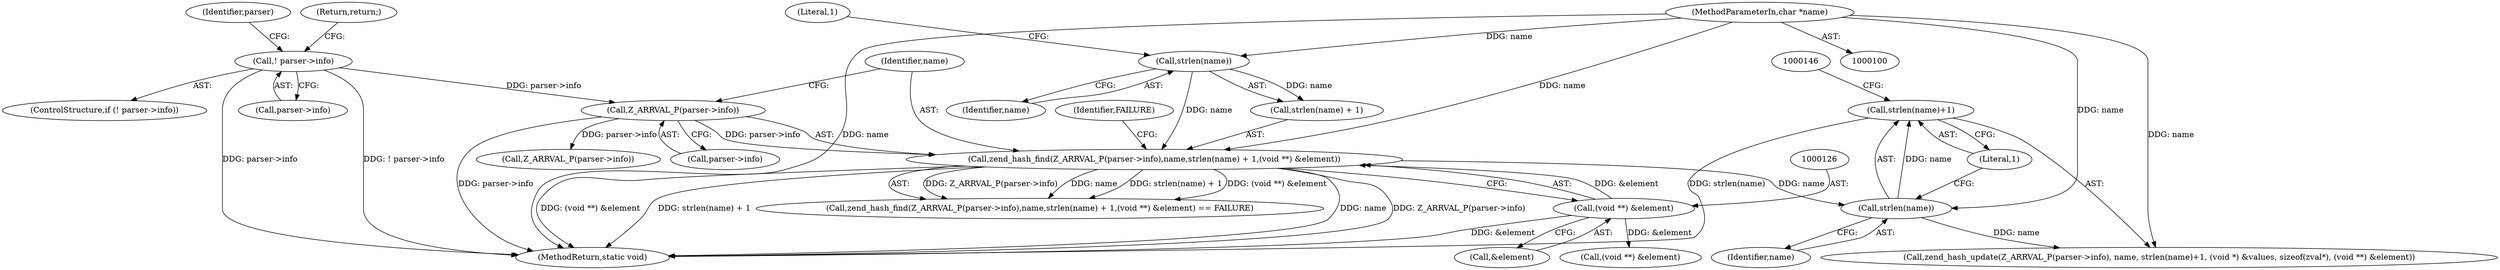 digraph "0_php_dccda88f27a084bcbbb30198ace12b4e7ae961cc_3@API" {
"1000141" [label="(Call,strlen(name)+1)"];
"1000142" [label="(Call,strlen(name))"];
"1000115" [label="(Call,zend_hash_find(Z_ARRVAL_P(parser->info),name,strlen(name) + 1,(void **) &element))"];
"1000116" [label="(Call,Z_ARRVAL_P(parser->info))"];
"1000107" [label="(Call,! parser->info)"];
"1000122" [label="(Call,strlen(name))"];
"1000102" [label="(MethodParameterIn,char *name)"];
"1000125" [label="(Call,(void **) &element)"];
"1000112" [label="(Return,return;)"];
"1000115" [label="(Call,zend_hash_find(Z_ARRVAL_P(parser->info),name,strlen(name) + 1,(void **) &element))"];
"1000127" [label="(Call,&element)"];
"1000136" [label="(Call,Z_ARRVAL_P(parser->info))"];
"1000116" [label="(Call,Z_ARRVAL_P(parser->info))"];
"1000114" [label="(Call,zend_hash_find(Z_ARRVAL_P(parser->info),name,strlen(name) + 1,(void **) &element) == FAILURE)"];
"1000118" [label="(Identifier,parser)"];
"1000135" [label="(Call,zend_hash_update(Z_ARRVAL_P(parser->info), name, strlen(name)+1, (void *) &values, sizeof(zval*), (void **) &element))"];
"1000121" [label="(Call,strlen(name) + 1)"];
"1000123" [label="(Identifier,name)"];
"1000122" [label="(Call,strlen(name))"];
"1000141" [label="(Call,strlen(name)+1)"];
"1000120" [label="(Identifier,name)"];
"1000117" [label="(Call,parser->info)"];
"1000129" [label="(Identifier,FAILURE)"];
"1000151" [label="(Call,(void **) &element)"];
"1000142" [label="(Call,strlen(name))"];
"1000102" [label="(MethodParameterIn,char *name)"];
"1000143" [label="(Identifier,name)"];
"1000107" [label="(Call,! parser->info)"];
"1000106" [label="(ControlStructure,if (! parser->info))"];
"1000125" [label="(Call,(void **) &element)"];
"1000165" [label="(MethodReturn,static void)"];
"1000124" [label="(Literal,1)"];
"1000108" [label="(Call,parser->info)"];
"1000144" [label="(Literal,1)"];
"1000141" -> "1000135"  [label="AST: "];
"1000141" -> "1000144"  [label="CFG: "];
"1000142" -> "1000141"  [label="AST: "];
"1000144" -> "1000141"  [label="AST: "];
"1000146" -> "1000141"  [label="CFG: "];
"1000141" -> "1000165"  [label="DDG: strlen(name)"];
"1000142" -> "1000141"  [label="DDG: name"];
"1000142" -> "1000143"  [label="CFG: "];
"1000143" -> "1000142"  [label="AST: "];
"1000144" -> "1000142"  [label="CFG: "];
"1000142" -> "1000135"  [label="DDG: name"];
"1000115" -> "1000142"  [label="DDG: name"];
"1000102" -> "1000142"  [label="DDG: name"];
"1000115" -> "1000114"  [label="AST: "];
"1000115" -> "1000125"  [label="CFG: "];
"1000116" -> "1000115"  [label="AST: "];
"1000120" -> "1000115"  [label="AST: "];
"1000121" -> "1000115"  [label="AST: "];
"1000125" -> "1000115"  [label="AST: "];
"1000129" -> "1000115"  [label="CFG: "];
"1000115" -> "1000165"  [label="DDG: (void **) &element"];
"1000115" -> "1000165"  [label="DDG: strlen(name) + 1"];
"1000115" -> "1000165"  [label="DDG: name"];
"1000115" -> "1000165"  [label="DDG: Z_ARRVAL_P(parser->info)"];
"1000115" -> "1000114"  [label="DDG: Z_ARRVAL_P(parser->info)"];
"1000115" -> "1000114"  [label="DDG: name"];
"1000115" -> "1000114"  [label="DDG: strlen(name) + 1"];
"1000115" -> "1000114"  [label="DDG: (void **) &element"];
"1000116" -> "1000115"  [label="DDG: parser->info"];
"1000122" -> "1000115"  [label="DDG: name"];
"1000102" -> "1000115"  [label="DDG: name"];
"1000125" -> "1000115"  [label="DDG: &element"];
"1000116" -> "1000117"  [label="CFG: "];
"1000117" -> "1000116"  [label="AST: "];
"1000120" -> "1000116"  [label="CFG: "];
"1000116" -> "1000165"  [label="DDG: parser->info"];
"1000107" -> "1000116"  [label="DDG: parser->info"];
"1000116" -> "1000136"  [label="DDG: parser->info"];
"1000107" -> "1000106"  [label="AST: "];
"1000107" -> "1000108"  [label="CFG: "];
"1000108" -> "1000107"  [label="AST: "];
"1000112" -> "1000107"  [label="CFG: "];
"1000118" -> "1000107"  [label="CFG: "];
"1000107" -> "1000165"  [label="DDG: parser->info"];
"1000107" -> "1000165"  [label="DDG: ! parser->info"];
"1000122" -> "1000121"  [label="AST: "];
"1000122" -> "1000123"  [label="CFG: "];
"1000123" -> "1000122"  [label="AST: "];
"1000124" -> "1000122"  [label="CFG: "];
"1000122" -> "1000121"  [label="DDG: name"];
"1000102" -> "1000122"  [label="DDG: name"];
"1000102" -> "1000100"  [label="AST: "];
"1000102" -> "1000165"  [label="DDG: name"];
"1000102" -> "1000135"  [label="DDG: name"];
"1000125" -> "1000127"  [label="CFG: "];
"1000126" -> "1000125"  [label="AST: "];
"1000127" -> "1000125"  [label="AST: "];
"1000125" -> "1000165"  [label="DDG: &element"];
"1000125" -> "1000151"  [label="DDG: &element"];
}

